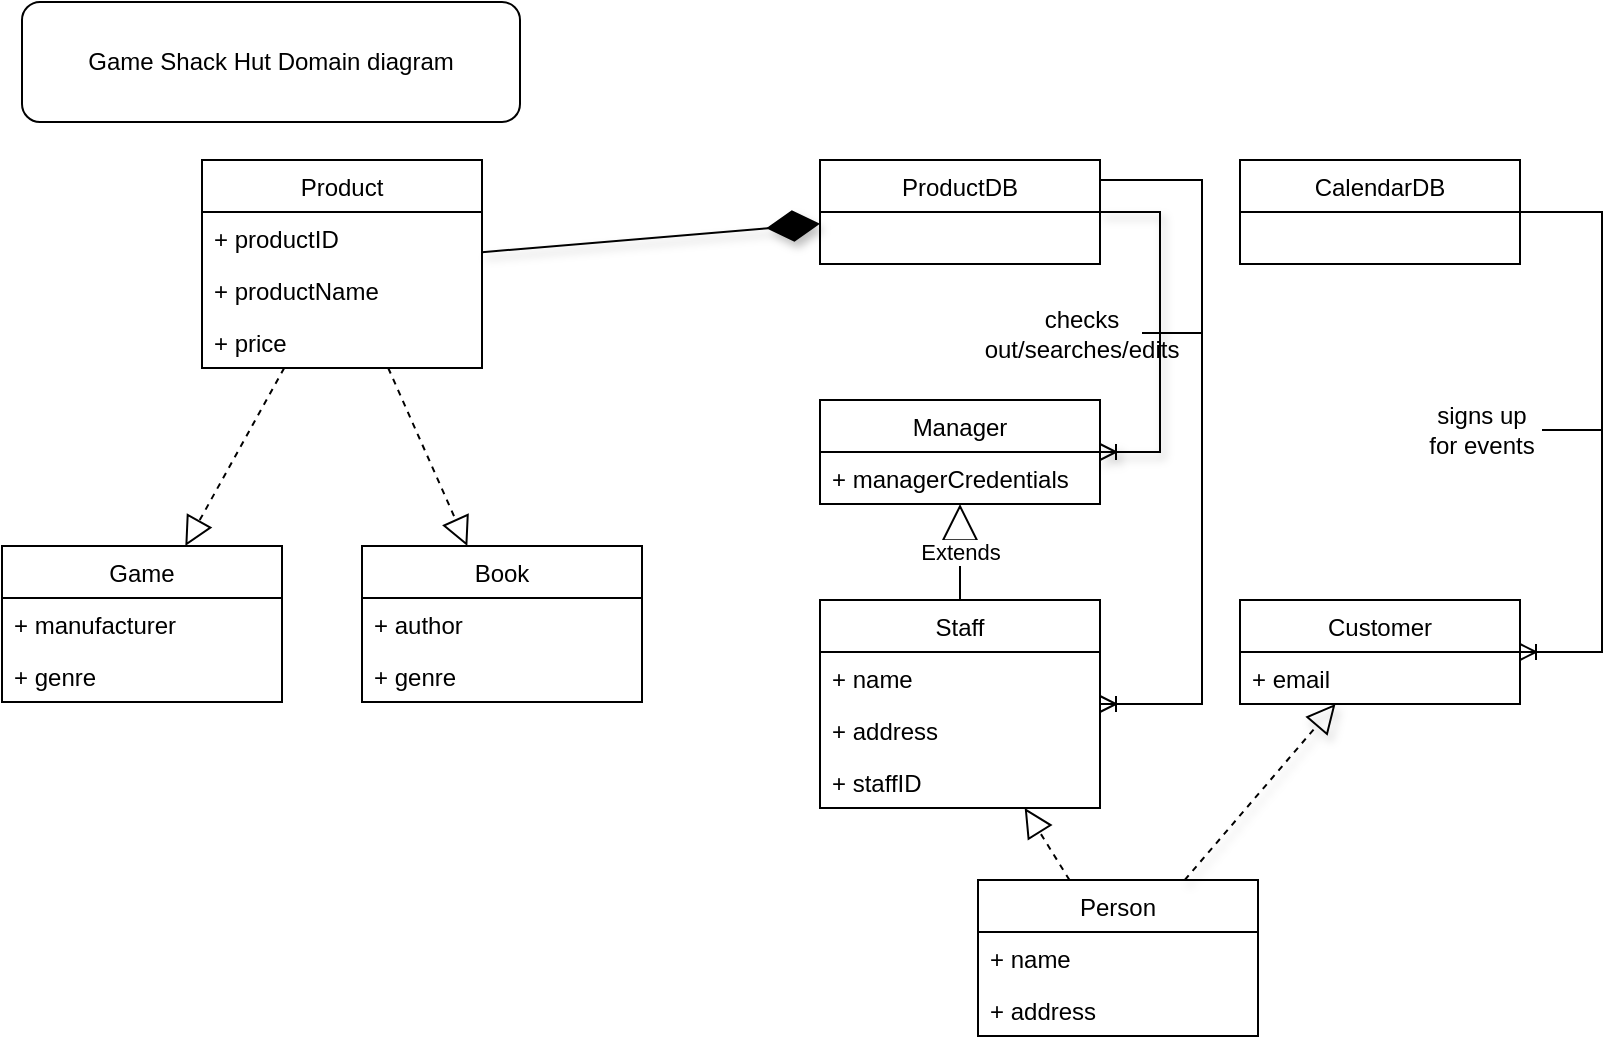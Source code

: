 <mxfile version="20.0.3" type="device"><diagram id="uJxA8vERVFLW7tyVjIv4" name="Page-1"><mxGraphModel dx="868" dy="468" grid="1" gridSize="10" guides="1" tooltips="1" connect="1" arrows="1" fold="1" page="1" pageScale="1" pageWidth="850" pageHeight="1100" math="0" shadow="0"><root><mxCell id="0"/><mxCell id="1" parent="0"/><mxCell id="lTrI0Cq0DTVvmXYTvIUY-19" value="Manager" style="swimlane;fontStyle=0;childLayout=stackLayout;horizontal=1;startSize=26;fillColor=none;horizontalStack=0;resizeParent=1;resizeParentMax=0;resizeLast=0;collapsible=1;marginBottom=0;" vertex="1" parent="1"><mxGeometry x="420" y="209" width="140" height="52" as="geometry"/></mxCell><mxCell id="lTrI0Cq0DTVvmXYTvIUY-50" value="+ managerCredentials" style="text;strokeColor=none;fillColor=none;align=left;verticalAlign=top;spacingLeft=4;spacingRight=4;overflow=hidden;rotatable=0;points=[[0,0.5],[1,0.5]];portConstraint=eastwest;" vertex="1" parent="lTrI0Cq0DTVvmXYTvIUY-19"><mxGeometry y="26" width="140" height="26" as="geometry"/></mxCell><mxCell id="lTrI0Cq0DTVvmXYTvIUY-27" value="" style="endArrow=block;dashed=1;endFill=0;endSize=12;html=1;rounded=0;shadow=1;" edge="1" parent="1" source="lTrI0Cq0DTVvmXYTvIUY-62" target="lTrI0Cq0DTVvmXYTvIUY-39"><mxGeometry width="160" relative="1" as="geometry"><mxPoint x="565" y="449" as="sourcePoint"/><mxPoint x="650" y="365" as="targetPoint"/></mxGeometry></mxCell><mxCell id="lTrI0Cq0DTVvmXYTvIUY-28" value="" style="endArrow=block;dashed=1;endFill=0;endSize=12;html=1;rounded=0;" edge="1" parent="1" source="lTrI0Cq0DTVvmXYTvIUY-62" target="lTrI0Cq0DTVvmXYTvIUY-43"><mxGeometry width="160" relative="1" as="geometry"><mxPoint x="565" y="449" as="sourcePoint"/><mxPoint x="490" y="365" as="targetPoint"/></mxGeometry></mxCell><mxCell id="lTrI0Cq0DTVvmXYTvIUY-29" value="Extends" style="endArrow=block;endSize=16;endFill=0;html=1;rounded=0;entryX=0.5;entryY=1;entryDx=0;entryDy=0;exitX=0.5;exitY=0;exitDx=0;exitDy=0;" edge="1" parent="1" source="lTrI0Cq0DTVvmXYTvIUY-43" target="lTrI0Cq0DTVvmXYTvIUY-19"><mxGeometry width="160" relative="1" as="geometry"><mxPoint x="490" y="279" as="sourcePoint"/><mxPoint x="830" y="363" as="targetPoint"/></mxGeometry></mxCell><mxCell id="lTrI0Cq0DTVvmXYTvIUY-30" value="ProductDB" style="swimlane;fontStyle=0;childLayout=stackLayout;horizontal=1;startSize=26;fillColor=none;horizontalStack=0;resizeParent=1;resizeParentMax=0;resizeLast=0;collapsible=1;marginBottom=0;" vertex="1" parent="1"><mxGeometry x="420" y="89" width="140" height="52" as="geometry"/></mxCell><mxCell id="lTrI0Cq0DTVvmXYTvIUY-34" value="CalendarDB" style="swimlane;fontStyle=0;childLayout=stackLayout;horizontal=1;startSize=26;fillColor=none;horizontalStack=0;resizeParent=1;resizeParentMax=0;resizeLast=0;collapsible=1;marginBottom=0;" vertex="1" parent="1"><mxGeometry x="630" y="89" width="140" height="52" as="geometry"/></mxCell><mxCell id="lTrI0Cq0DTVvmXYTvIUY-39" value="Customer" style="swimlane;fontStyle=0;childLayout=stackLayout;horizontal=1;startSize=26;fillColor=none;horizontalStack=0;resizeParent=1;resizeParentMax=0;resizeLast=0;collapsible=1;marginBottom=0;" vertex="1" parent="1"><mxGeometry x="630" y="309" width="140" height="52" as="geometry"/></mxCell><mxCell id="lTrI0Cq0DTVvmXYTvIUY-40" value="+ email" style="text;strokeColor=none;fillColor=none;align=left;verticalAlign=top;spacingLeft=4;spacingRight=4;overflow=hidden;rotatable=0;points=[[0,0.5],[1,0.5]];portConstraint=eastwest;" vertex="1" parent="lTrI0Cq0DTVvmXYTvIUY-39"><mxGeometry y="26" width="140" height="26" as="geometry"/></mxCell><mxCell id="lTrI0Cq0DTVvmXYTvIUY-43" value="Staff" style="swimlane;fontStyle=0;childLayout=stackLayout;horizontal=1;startSize=26;fillColor=none;horizontalStack=0;resizeParent=1;resizeParentMax=0;resizeLast=0;collapsible=1;marginBottom=0;" vertex="1" parent="1"><mxGeometry x="420" y="309" width="140" height="104" as="geometry"/></mxCell><mxCell id="lTrI0Cq0DTVvmXYTvIUY-44" value="+ name" style="text;strokeColor=none;fillColor=none;align=left;verticalAlign=top;spacingLeft=4;spacingRight=4;overflow=hidden;rotatable=0;points=[[0,0.5],[1,0.5]];portConstraint=eastwest;" vertex="1" parent="lTrI0Cq0DTVvmXYTvIUY-43"><mxGeometry y="26" width="140" height="26" as="geometry"/></mxCell><mxCell id="lTrI0Cq0DTVvmXYTvIUY-45" value="+ address" style="text;strokeColor=none;fillColor=none;align=left;verticalAlign=top;spacingLeft=4;spacingRight=4;overflow=hidden;rotatable=0;points=[[0,0.5],[1,0.5]];portConstraint=eastwest;" vertex="1" parent="lTrI0Cq0DTVvmXYTvIUY-43"><mxGeometry y="52" width="140" height="26" as="geometry"/></mxCell><mxCell id="lTrI0Cq0DTVvmXYTvIUY-46" value="+ staffID" style="text;strokeColor=none;fillColor=none;align=left;verticalAlign=top;spacingLeft=4;spacingRight=4;overflow=hidden;rotatable=0;points=[[0,0.5],[1,0.5]];portConstraint=eastwest;" vertex="1" parent="lTrI0Cq0DTVvmXYTvIUY-43"><mxGeometry y="78" width="140" height="26" as="geometry"/></mxCell><mxCell id="lTrI0Cq0DTVvmXYTvIUY-51" value="" style="edgeStyle=entityRelationEdgeStyle;fontSize=12;html=1;endArrow=ERoneToMany;rounded=0;startArrow=none;" edge="1" parent="1" source="lTrI0Cq0DTVvmXYTvIUY-80" target="lTrI0Cq0DTVvmXYTvIUY-43"><mxGeometry width="100" height="100" relative="1" as="geometry"><mxPoint x="560" y="99" as="sourcePoint"/><mxPoint x="630" y="229" as="targetPoint"/></mxGeometry></mxCell><mxCell id="lTrI0Cq0DTVvmXYTvIUY-53" value="" style="edgeStyle=entityRelationEdgeStyle;fontSize=12;html=1;endArrow=ERoneToMany;rounded=0;startArrow=none;" edge="1" parent="1" source="lTrI0Cq0DTVvmXYTvIUY-84" target="lTrI0Cq0DTVvmXYTvIUY-39"><mxGeometry width="100" height="100" relative="1" as="geometry"><mxPoint x="530" y="329" as="sourcePoint"/><mxPoint x="630" y="229" as="targetPoint"/></mxGeometry></mxCell><mxCell id="lTrI0Cq0DTVvmXYTvIUY-58" value="Product" style="swimlane;fontStyle=0;childLayout=stackLayout;horizontal=1;startSize=26;fillColor=none;horizontalStack=0;resizeParent=1;resizeParentMax=0;resizeLast=0;collapsible=1;marginBottom=0;" vertex="1" parent="1"><mxGeometry x="111" y="89" width="140" height="104" as="geometry"/></mxCell><mxCell id="lTrI0Cq0DTVvmXYTvIUY-59" value="+ productID" style="text;strokeColor=none;fillColor=none;align=left;verticalAlign=top;spacingLeft=4;spacingRight=4;overflow=hidden;rotatable=0;points=[[0,0.5],[1,0.5]];portConstraint=eastwest;" vertex="1" parent="lTrI0Cq0DTVvmXYTvIUY-58"><mxGeometry y="26" width="140" height="26" as="geometry"/></mxCell><mxCell id="lTrI0Cq0DTVvmXYTvIUY-60" value="+ productName" style="text;strokeColor=none;fillColor=none;align=left;verticalAlign=top;spacingLeft=4;spacingRight=4;overflow=hidden;rotatable=0;points=[[0,0.5],[1,0.5]];portConstraint=eastwest;" vertex="1" parent="lTrI0Cq0DTVvmXYTvIUY-58"><mxGeometry y="52" width="140" height="26" as="geometry"/></mxCell><mxCell id="lTrI0Cq0DTVvmXYTvIUY-61" value="+ price&#xA;" style="text;strokeColor=none;fillColor=none;align=left;verticalAlign=top;spacingLeft=4;spacingRight=4;overflow=hidden;rotatable=0;points=[[0,0.5],[1,0.5]];portConstraint=eastwest;" vertex="1" parent="lTrI0Cq0DTVvmXYTvIUY-58"><mxGeometry y="78" width="140" height="26" as="geometry"/></mxCell><mxCell id="lTrI0Cq0DTVvmXYTvIUY-62" value="Person" style="swimlane;fontStyle=0;childLayout=stackLayout;horizontal=1;startSize=26;fillColor=none;horizontalStack=0;resizeParent=1;resizeParentMax=0;resizeLast=0;collapsible=1;marginBottom=0;" vertex="1" parent="1"><mxGeometry x="499" y="449" width="140" height="78" as="geometry"/></mxCell><mxCell id="lTrI0Cq0DTVvmXYTvIUY-63" value="+ name" style="text;strokeColor=none;fillColor=none;align=left;verticalAlign=top;spacingLeft=4;spacingRight=4;overflow=hidden;rotatable=0;points=[[0,0.5],[1,0.5]];portConstraint=eastwest;" vertex="1" parent="lTrI0Cq0DTVvmXYTvIUY-62"><mxGeometry y="26" width="140" height="26" as="geometry"/></mxCell><mxCell id="lTrI0Cq0DTVvmXYTvIUY-64" value="+ address" style="text;strokeColor=none;fillColor=none;align=left;verticalAlign=top;spacingLeft=4;spacingRight=4;overflow=hidden;rotatable=0;points=[[0,0.5],[1,0.5]];portConstraint=eastwest;" vertex="1" parent="lTrI0Cq0DTVvmXYTvIUY-62"><mxGeometry y="52" width="140" height="26" as="geometry"/></mxCell><mxCell id="lTrI0Cq0DTVvmXYTvIUY-66" value="Game" style="swimlane;fontStyle=0;childLayout=stackLayout;horizontal=1;startSize=26;fillColor=none;horizontalStack=0;resizeParent=1;resizeParentMax=0;resizeLast=0;collapsible=1;marginBottom=0;" vertex="1" parent="1"><mxGeometry x="11" y="282" width="140" height="78" as="geometry"/></mxCell><mxCell id="lTrI0Cq0DTVvmXYTvIUY-67" value="+ manufacturer" style="text;strokeColor=none;fillColor=none;align=left;verticalAlign=top;spacingLeft=4;spacingRight=4;overflow=hidden;rotatable=0;points=[[0,0.5],[1,0.5]];portConstraint=eastwest;" vertex="1" parent="lTrI0Cq0DTVvmXYTvIUY-66"><mxGeometry y="26" width="140" height="26" as="geometry"/></mxCell><mxCell id="lTrI0Cq0DTVvmXYTvIUY-68" value="+ genre" style="text;strokeColor=none;fillColor=none;align=left;verticalAlign=top;spacingLeft=4;spacingRight=4;overflow=hidden;rotatable=0;points=[[0,0.5],[1,0.5]];portConstraint=eastwest;" vertex="1" parent="lTrI0Cq0DTVvmXYTvIUY-66"><mxGeometry y="52" width="140" height="26" as="geometry"/></mxCell><mxCell id="lTrI0Cq0DTVvmXYTvIUY-70" value="Book" style="swimlane;fontStyle=0;childLayout=stackLayout;horizontal=1;startSize=26;fillColor=none;horizontalStack=0;resizeParent=1;resizeParentMax=0;resizeLast=0;collapsible=1;marginBottom=0;" vertex="1" parent="1"><mxGeometry x="191" y="282" width="140" height="78" as="geometry"/></mxCell><mxCell id="lTrI0Cq0DTVvmXYTvIUY-71" value="+ author" style="text;strokeColor=none;fillColor=none;align=left;verticalAlign=top;spacingLeft=4;spacingRight=4;overflow=hidden;rotatable=0;points=[[0,0.5],[1,0.5]];portConstraint=eastwest;" vertex="1" parent="lTrI0Cq0DTVvmXYTvIUY-70"><mxGeometry y="26" width="140" height="26" as="geometry"/></mxCell><mxCell id="lTrI0Cq0DTVvmXYTvIUY-72" value="+ genre" style="text;strokeColor=none;fillColor=none;align=left;verticalAlign=top;spacingLeft=4;spacingRight=4;overflow=hidden;rotatable=0;points=[[0,0.5],[1,0.5]];portConstraint=eastwest;" vertex="1" parent="lTrI0Cq0DTVvmXYTvIUY-70"><mxGeometry y="52" width="140" height="26" as="geometry"/></mxCell><mxCell id="lTrI0Cq0DTVvmXYTvIUY-74" value="" style="endArrow=block;dashed=1;endFill=0;endSize=12;html=1;rounded=0;" edge="1" parent="1" source="lTrI0Cq0DTVvmXYTvIUY-58" target="lTrI0Cq0DTVvmXYTvIUY-66"><mxGeometry width="160" relative="1" as="geometry"><mxPoint x="291" y="398" as="sourcePoint"/><mxPoint x="451" y="398" as="targetPoint"/></mxGeometry></mxCell><mxCell id="lTrI0Cq0DTVvmXYTvIUY-75" value="" style="endArrow=block;dashed=1;endFill=0;endSize=12;html=1;rounded=0;" edge="1" parent="1" source="lTrI0Cq0DTVvmXYTvIUY-58" target="lTrI0Cq0DTVvmXYTvIUY-70"><mxGeometry width="160" relative="1" as="geometry"><mxPoint x="341" y="358" as="sourcePoint"/><mxPoint x="501" y="358" as="targetPoint"/></mxGeometry></mxCell><mxCell id="lTrI0Cq0DTVvmXYTvIUY-77" value="" style="endArrow=diamondThin;endFill=1;endSize=24;html=1;rounded=0;shadow=1;" edge="1" parent="1" source="lTrI0Cq0DTVvmXYTvIUY-58" target="lTrI0Cq0DTVvmXYTvIUY-30"><mxGeometry width="160" relative="1" as="geometry"><mxPoint x="341" y="238" as="sourcePoint"/><mxPoint x="501" y="238" as="targetPoint"/></mxGeometry></mxCell><mxCell id="lTrI0Cq0DTVvmXYTvIUY-80" value="&lt;div&gt;checks out/searches/edits&lt;/div&gt;" style="text;html=1;strokeColor=none;fillColor=none;align=center;verticalAlign=middle;whiteSpace=wrap;rounded=0;" vertex="1" parent="1"><mxGeometry x="521" y="163" width="60" height="25" as="geometry"/></mxCell><mxCell id="lTrI0Cq0DTVvmXYTvIUY-83" value="" style="edgeStyle=entityRelationEdgeStyle;fontSize=12;html=1;endArrow=none;rounded=0;" edge="1" parent="1" target="lTrI0Cq0DTVvmXYTvIUY-80"><mxGeometry width="100" height="100" relative="1" as="geometry"><mxPoint x="560" y="99" as="sourcePoint"/><mxPoint x="560" y="361" as="targetPoint"/></mxGeometry></mxCell><mxCell id="lTrI0Cq0DTVvmXYTvIUY-84" value="signs up for events" style="text;html=1;strokeColor=none;fillColor=none;align=center;verticalAlign=middle;whiteSpace=wrap;rounded=0;" vertex="1" parent="1"><mxGeometry x="721" y="209" width="60" height="30" as="geometry"/></mxCell><mxCell id="lTrI0Cq0DTVvmXYTvIUY-85" value="" style="edgeStyle=entityRelationEdgeStyle;fontSize=12;html=1;endArrow=none;rounded=0;" edge="1" parent="1" source="lTrI0Cq0DTVvmXYTvIUY-34" target="lTrI0Cq0DTVvmXYTvIUY-84"><mxGeometry width="100" height="100" relative="1" as="geometry"><mxPoint x="770" y="115" as="sourcePoint"/><mxPoint x="770" y="335" as="targetPoint"/></mxGeometry></mxCell><mxCell id="lTrI0Cq0DTVvmXYTvIUY-86" value="" style="edgeStyle=entityRelationEdgeStyle;fontSize=12;html=1;endArrow=ERoneToMany;rounded=0;shadow=1;" edge="1" parent="1" source="lTrI0Cq0DTVvmXYTvIUY-30" target="lTrI0Cq0DTVvmXYTvIUY-19"><mxGeometry width="100" height="100" relative="1" as="geometry"><mxPoint x="371" y="378" as="sourcePoint"/><mxPoint x="471" y="278" as="targetPoint"/></mxGeometry></mxCell><mxCell id="lTrI0Cq0DTVvmXYTvIUY-88" value="Game Shack Hut Domain diagram" style="rounded=1;whiteSpace=wrap;html=1;" vertex="1" parent="1"><mxGeometry x="21" y="10" width="249" height="60" as="geometry"/></mxCell></root></mxGraphModel></diagram></mxfile>